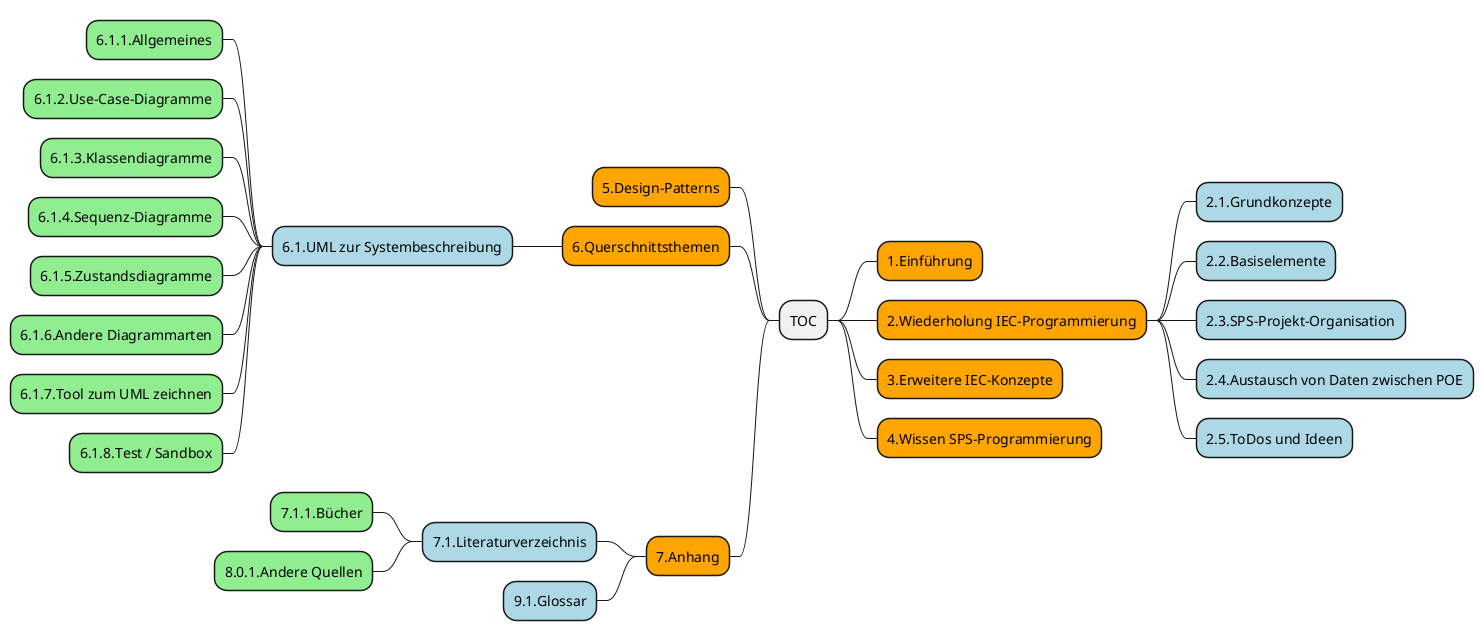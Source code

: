 @startmindmap
* TOC
**[#Orange] 1.Einführung
**[#Orange] 2.Wiederholung IEC-Programmierung
***[#lightblue] 2.1.Grundkonzepte
***[#lightblue] 2.2.Basiselemente
***[#lightblue] 2.3.SPS-Projekt-Organisation
***[#lightblue] 2.4.Austausch von Daten zwischen POE
***[#lightblue] 2.5.ToDos und Ideen
**[#Orange] 3.Erweitere IEC-Konzepte
**[#Orange] 4.Wissen SPS-Programmierung
left side
**[#Orange] 5.Design-Patterns
**[#Orange] 6.Querschnittsthemen
***[#lightblue] 6.1.UML zur Systembeschreibung
****[#lightgreen] 6.1.1.Allgemeines
****[#lightgreen] 6.1.2.Use-Case-Diagramme
****[#lightgreen] 6.1.3.Klassendiagramme
****[#lightgreen] 6.1.4.Sequenz-Diagramme
****[#lightgreen] 6.1.5.Zustandsdiagramme
****[#lightgreen] 6.1.6.Andere Diagrammarten
****[#lightgreen] 6.1.7.Tool zum UML zeichnen
****[#lightgreen] 6.1.8.Test / Sandbox
**[#Orange] 7.Anhang
***[#lightblue] 7.1.Literaturverzeichnis
****[#lightgreen] 7.1.1.Bücher
****[#lightgreen] 8.0.1.Andere Quellen
***[#lightblue] 9.1.Glossar
@endmindmap
